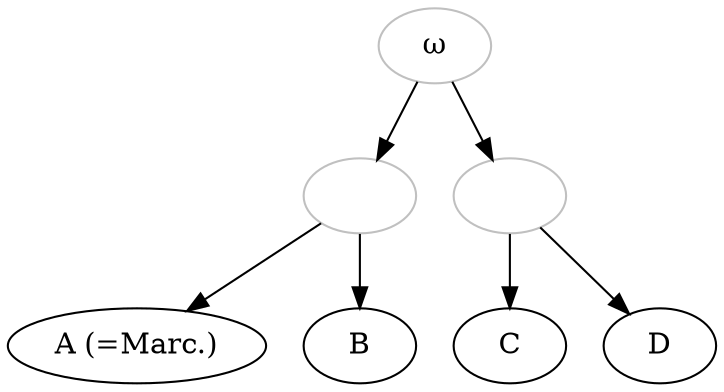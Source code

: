 digraph {
archetyp[color="grey", label="ω"] 
AB [color="grey", label=" "] 
CD [color="grey", label=" "] 
A [label="A (=Marc.)"] 
archetyp -> AB 
archetyp -> CD 
AB -> A 
AB -> B 
CD -> C 
CD -> D 
}

